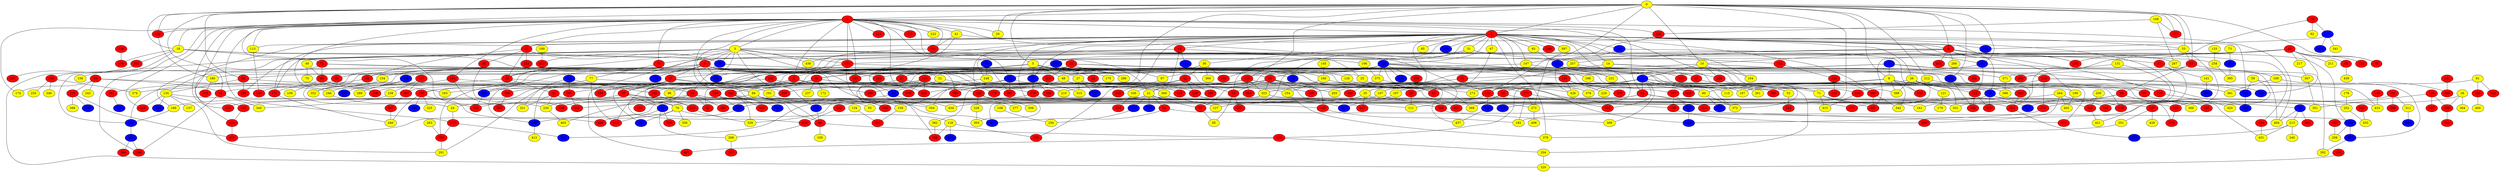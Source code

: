 graph {
0 [style = filled fillcolor = yellow];
1 [style = filled fillcolor = red];
2 [style = filled fillcolor = red];
3 [style = filled fillcolor = yellow];
4 [style = filled fillcolor = red];
5 [style = filled fillcolor = yellow];
6 [style = filled fillcolor = red];
7 [style = filled fillcolor = blue];
8 [style = filled fillcolor = yellow];
9 [style = filled fillcolor = red];
10 [style = filled fillcolor = yellow];
11 [style = filled fillcolor = blue];
12 [style = filled fillcolor = red];
13 [style = filled fillcolor = red];
14 [style = filled fillcolor = yellow];
15 [style = filled fillcolor = blue];
16 [style = filled fillcolor = red];
17 [style = filled fillcolor = blue];
18 [style = filled fillcolor = yellow];
19 [style = filled fillcolor = red];
20 [style = filled fillcolor = yellow];
21 [style = filled fillcolor = yellow];
22 [style = filled fillcolor = red];
23 [style = filled fillcolor = red];
24 [style = filled fillcolor = yellow];
25 [style = filled fillcolor = yellow];
26 [style = filled fillcolor = yellow];
27 [style = filled fillcolor = yellow];
28 [style = filled fillcolor = red];
29 [style = filled fillcolor = red];
30 [style = filled fillcolor = red];
31 [style = filled fillcolor = yellow];
32 [style = filled fillcolor = yellow];
33 [style = filled fillcolor = yellow];
34 [style = filled fillcolor = red];
35 [style = filled fillcolor = yellow];
36 [style = filled fillcolor = yellow];
37 [style = filled fillcolor = red];
38 [style = filled fillcolor = yellow];
39 [style = filled fillcolor = blue];
40 [style = filled fillcolor = blue];
41 [style = filled fillcolor = yellow];
42 [style = filled fillcolor = red];
43 [style = filled fillcolor = red];
44 [style = filled fillcolor = red];
45 [style = filled fillcolor = red];
46 [style = filled fillcolor = red];
47 [style = filled fillcolor = red];
48 [style = filled fillcolor = yellow];
49 [style = filled fillcolor = yellow];
50 [style = filled fillcolor = blue];
51 [style = filled fillcolor = red];
52 [style = filled fillcolor = red];
53 [style = filled fillcolor = yellow];
54 [style = filled fillcolor = blue];
55 [style = filled fillcolor = yellow];
56 [style = filled fillcolor = blue];
57 [style = filled fillcolor = red];
58 [style = filled fillcolor = red];
59 [style = filled fillcolor = yellow];
60 [style = filled fillcolor = red];
61 [style = filled fillcolor = yellow];
62 [style = filled fillcolor = red];
63 [style = filled fillcolor = red];
64 [style = filled fillcolor = red];
65 [style = filled fillcolor = red];
66 [style = filled fillcolor = red];
67 [style = filled fillcolor = yellow];
68 [style = filled fillcolor = red];
69 [style = filled fillcolor = red];
70 [style = filled fillcolor = yellow];
71 [style = filled fillcolor = yellow];
72 [style = filled fillcolor = red];
73 [style = filled fillcolor = yellow];
74 [style = filled fillcolor = red];
75 [style = filled fillcolor = red];
76 [style = filled fillcolor = yellow];
77 [style = filled fillcolor = yellow];
78 [style = filled fillcolor = blue];
79 [style = filled fillcolor = red];
80 [style = filled fillcolor = blue];
81 [style = filled fillcolor = blue];
82 [style = filled fillcolor = yellow];
83 [style = filled fillcolor = red];
84 [style = filled fillcolor = red];
85 [style = filled fillcolor = yellow];
86 [style = filled fillcolor = yellow];
87 [style = filled fillcolor = red];
88 [style = filled fillcolor = red];
89 [style = filled fillcolor = red];
90 [style = filled fillcolor = yellow];
91 [style = filled fillcolor = blue];
92 [style = filled fillcolor = red];
93 [style = filled fillcolor = yellow];
94 [style = filled fillcolor = red];
95 [style = filled fillcolor = yellow];
96 [style = filled fillcolor = yellow];
97 [style = filled fillcolor = yellow];
98 [style = filled fillcolor = red];
99 [style = filled fillcolor = red];
100 [style = filled fillcolor = yellow];
101 [style = filled fillcolor = red];
102 [style = filled fillcolor = red];
103 [style = filled fillcolor = red];
104 [style = filled fillcolor = blue];
105 [style = filled fillcolor = red];
106 [style = filled fillcolor = yellow];
107 [style = filled fillcolor = yellow];
108 [style = filled fillcolor = yellow];
109 [style = filled fillcolor = yellow];
110 [style = filled fillcolor = red];
111 [style = filled fillcolor = yellow];
112 [style = filled fillcolor = red];
113 [style = filled fillcolor = yellow];
114 [style = filled fillcolor = red];
115 [style = filled fillcolor = yellow];
116 [style = filled fillcolor = red];
117 [style = filled fillcolor = red];
118 [style = filled fillcolor = yellow];
119 [style = filled fillcolor = blue];
120 [style = filled fillcolor = red];
121 [style = filled fillcolor = yellow];
122 [style = filled fillcolor = red];
123 [style = filled fillcolor = red];
124 [style = filled fillcolor = blue];
125 [style = filled fillcolor = red];
126 [style = filled fillcolor = yellow];
127 [style = filled fillcolor = yellow];
128 [style = filled fillcolor = red];
129 [style = filled fillcolor = blue];
130 [style = filled fillcolor = red];
131 [style = filled fillcolor = yellow];
132 [style = filled fillcolor = red];
133 [style = filled fillcolor = yellow];
134 [style = filled fillcolor = yellow];
135 [style = filled fillcolor = yellow];
136 [style = filled fillcolor = red];
137 [style = filled fillcolor = yellow];
138 [style = filled fillcolor = blue];
139 [style = filled fillcolor = red];
140 [style = filled fillcolor = red];
141 [style = filled fillcolor = yellow];
142 [style = filled fillcolor = red];
143 [style = filled fillcolor = red];
144 [style = filled fillcolor = red];
145 [style = filled fillcolor = yellow];
146 [style = filled fillcolor = red];
147 [style = filled fillcolor = yellow];
148 [style = filled fillcolor = blue];
149 [style = filled fillcolor = blue];
150 [style = filled fillcolor = red];
151 [style = filled fillcolor = red];
152 [style = filled fillcolor = red];
153 [style = filled fillcolor = red];
154 [style = filled fillcolor = yellow];
155 [style = filled fillcolor = red];
156 [style = filled fillcolor = blue];
157 [style = filled fillcolor = blue];
158 [style = filled fillcolor = yellow];
159 [style = filled fillcolor = yellow];
160 [style = filled fillcolor = yellow];
161 [style = filled fillcolor = yellow];
162 [style = filled fillcolor = blue];
163 [style = filled fillcolor = yellow];
164 [style = filled fillcolor = yellow];
165 [style = filled fillcolor = red];
166 [style = filled fillcolor = red];
167 [style = filled fillcolor = red];
168 [style = filled fillcolor = yellow];
169 [style = filled fillcolor = yellow];
170 [style = filled fillcolor = red];
171 [style = filled fillcolor = red];
172 [style = filled fillcolor = yellow];
173 [style = filled fillcolor = red];
174 [style = filled fillcolor = yellow];
175 [style = filled fillcolor = yellow];
176 [style = filled fillcolor = yellow];
177 [style = filled fillcolor = red];
178 [style = filled fillcolor = blue];
179 [style = filled fillcolor = yellow];
180 [style = filled fillcolor = yellow];
181 [style = filled fillcolor = red];
182 [style = filled fillcolor = yellow];
183 [style = filled fillcolor = red];
184 [style = filled fillcolor = red];
185 [style = filled fillcolor = red];
186 [style = filled fillcolor = blue];
187 [style = filled fillcolor = yellow];
188 [style = filled fillcolor = red];
189 [style = filled fillcolor = yellow];
190 [style = filled fillcolor = yellow];
191 [style = filled fillcolor = yellow];
192 [style = filled fillcolor = blue];
193 [style = filled fillcolor = red];
194 [style = filled fillcolor = red];
195 [style = filled fillcolor = red];
196 [style = filled fillcolor = yellow];
197 [style = filled fillcolor = yellow];
198 [style = filled fillcolor = red];
199 [style = filled fillcolor = yellow];
200 [style = filled fillcolor = red];
201 [style = filled fillcolor = blue];
202 [style = filled fillcolor = red];
203 [style = filled fillcolor = blue];
204 [style = filled fillcolor = yellow];
205 [style = filled fillcolor = yellow];
206 [style = filled fillcolor = blue];
207 [style = filled fillcolor = red];
208 [style = filled fillcolor = yellow];
209 [style = filled fillcolor = red];
210 [style = filled fillcolor = yellow];
211 [style = filled fillcolor = yellow];
212 [style = filled fillcolor = yellow];
213 [style = filled fillcolor = yellow];
214 [style = filled fillcolor = blue];
215 [style = filled fillcolor = blue];
216 [style = filled fillcolor = red];
217 [style = filled fillcolor = yellow];
218 [style = filled fillcolor = red];
219 [style = filled fillcolor = red];
220 [style = filled fillcolor = red];
221 [style = filled fillcolor = blue];
222 [style = filled fillcolor = yellow];
223 [style = filled fillcolor = red];
224 [style = filled fillcolor = red];
225 [style = filled fillcolor = red];
226 [style = filled fillcolor = blue];
227 [style = filled fillcolor = red];
228 [style = filled fillcolor = yellow];
229 [style = filled fillcolor = yellow];
230 [style = filled fillcolor = yellow];
231 [style = filled fillcolor = yellow];
232 [style = filled fillcolor = red];
233 [style = filled fillcolor = blue];
234 [style = filled fillcolor = red];
235 [style = filled fillcolor = blue];
236 [style = filled fillcolor = red];
237 [style = filled fillcolor = yellow];
238 [style = filled fillcolor = red];
239 [style = filled fillcolor = yellow];
240 [style = filled fillcolor = yellow];
241 [style = filled fillcolor = red];
242 [style = filled fillcolor = red];
243 [style = filled fillcolor = yellow];
244 [style = filled fillcolor = red];
245 [style = filled fillcolor = red];
246 [style = filled fillcolor = yellow];
247 [style = filled fillcolor = blue];
248 [style = filled fillcolor = yellow];
249 [style = filled fillcolor = red];
250 [style = filled fillcolor = yellow];
251 [style = filled fillcolor = yellow];
252 [style = filled fillcolor = yellow];
253 [style = filled fillcolor = red];
254 [style = filled fillcolor = yellow];
255 [style = filled fillcolor = yellow];
256 [style = filled fillcolor = red];
257 [style = filled fillcolor = yellow];
258 [style = filled fillcolor = yellow];
259 [style = filled fillcolor = red];
260 [style = filled fillcolor = blue];
261 [style = filled fillcolor = yellow];
262 [style = filled fillcolor = red];
263 [style = filled fillcolor = yellow];
264 [style = filled fillcolor = yellow];
265 [style = filled fillcolor = red];
266 [style = filled fillcolor = yellow];
267 [style = filled fillcolor = yellow];
268 [style = filled fillcolor = yellow];
269 [style = filled fillcolor = red];
270 [style = filled fillcolor = red];
271 [style = filled fillcolor = red];
272 [style = filled fillcolor = yellow];
273 [style = filled fillcolor = yellow];
274 [style = filled fillcolor = blue];
275 [style = filled fillcolor = red];
276 [style = filled fillcolor = red];
277 [style = filled fillcolor = yellow];
278 [style = filled fillcolor = red];
279 [style = filled fillcolor = red];
280 [style = filled fillcolor = red];
281 [style = filled fillcolor = blue];
282 [style = filled fillcolor = red];
283 [style = filled fillcolor = red];
284 [style = filled fillcolor = red];
285 [style = filled fillcolor = red];
286 [style = filled fillcolor = yellow];
287 [style = filled fillcolor = red];
288 [style = filled fillcolor = red];
289 [style = filled fillcolor = yellow];
290 [style = filled fillcolor = red];
291 [style = filled fillcolor = yellow];
292 [style = filled fillcolor = blue];
293 [style = filled fillcolor = yellow];
294 [style = filled fillcolor = red];
295 [style = filled fillcolor = red];
296 [style = filled fillcolor = blue];
297 [style = filled fillcolor = red];
298 [style = filled fillcolor = red];
299 [style = filled fillcolor = red];
300 [style = filled fillcolor = blue];
301 [style = filled fillcolor = red];
302 [style = filled fillcolor = blue];
303 [style = filled fillcolor = yellow];
304 [style = filled fillcolor = red];
305 [style = filled fillcolor = red];
306 [style = filled fillcolor = yellow];
307 [style = filled fillcolor = yellow];
308 [style = filled fillcolor = yellow];
309 [style = filled fillcolor = blue];
310 [style = filled fillcolor = blue];
311 [style = filled fillcolor = yellow];
312 [style = filled fillcolor = red];
313 [style = filled fillcolor = red];
314 [style = filled fillcolor = red];
315 [style = filled fillcolor = yellow];
316 [style = filled fillcolor = red];
317 [style = filled fillcolor = red];
318 [style = filled fillcolor = blue];
319 [style = filled fillcolor = blue];
320 [style = filled fillcolor = yellow];
321 [style = filled fillcolor = yellow];
322 [style = filled fillcolor = red];
323 [style = filled fillcolor = yellow];
324 [style = filled fillcolor = red];
325 [style = filled fillcolor = yellow];
326 [style = filled fillcolor = blue];
327 [style = filled fillcolor = red];
328 [style = filled fillcolor = red];
329 [style = filled fillcolor = yellow];
330 [style = filled fillcolor = red];
331 [style = filled fillcolor = yellow];
332 [style = filled fillcolor = blue];
333 [style = filled fillcolor = yellow];
334 [style = filled fillcolor = blue];
335 [style = filled fillcolor = blue];
336 [style = filled fillcolor = yellow];
337 [style = filled fillcolor = red];
338 [style = filled fillcolor = blue];
339 [style = filled fillcolor = red];
340 [style = filled fillcolor = red];
341 [style = filled fillcolor = yellow];
342 [style = filled fillcolor = yellow];
343 [style = filled fillcolor = red];
344 [style = filled fillcolor = red];
345 [style = filled fillcolor = yellow];
346 [style = filled fillcolor = yellow];
347 [style = filled fillcolor = blue];
348 [style = filled fillcolor = red];
349 [style = filled fillcolor = red];
350 [style = filled fillcolor = yellow];
351 [style = filled fillcolor = yellow];
352 [style = filled fillcolor = yellow];
353 [style = filled fillcolor = red];
354 [style = filled fillcolor = yellow];
355 [style = filled fillcolor = red];
356 [style = filled fillcolor = red];
357 [style = filled fillcolor = red];
358 [style = filled fillcolor = red];
359 [style = filled fillcolor = red];
360 [style = filled fillcolor = yellow];
361 [style = filled fillcolor = yellow];
362 [style = filled fillcolor = blue];
363 [style = filled fillcolor = red];
364 [style = filled fillcolor = yellow];
365 [style = filled fillcolor = red];
366 [style = filled fillcolor = yellow];
367 [style = filled fillcolor = blue];
368 [style = filled fillcolor = yellow];
369 [style = filled fillcolor = yellow];
370 [style = filled fillcolor = red];
371 [style = filled fillcolor = yellow];
372 [style = filled fillcolor = yellow];
373 [style = filled fillcolor = red];
374 [style = filled fillcolor = yellow];
375 [style = filled fillcolor = yellow];
376 [style = filled fillcolor = yellow];
377 [style = filled fillcolor = red];
378 [style = filled fillcolor = yellow];
379 [style = filled fillcolor = red];
380 [style = filled fillcolor = blue];
381 [style = filled fillcolor = blue];
382 [style = filled fillcolor = yellow];
383 [style = filled fillcolor = red];
384 [style = filled fillcolor = red];
385 [style = filled fillcolor = red];
386 [style = filled fillcolor = yellow];
387 [style = filled fillcolor = red];
388 [style = filled fillcolor = red];
389 [style = filled fillcolor = red];
390 [style = filled fillcolor = red];
391 [style = filled fillcolor = blue];
392 [style = filled fillcolor = yellow];
393 [style = filled fillcolor = blue];
394 [style = filled fillcolor = red];
395 [style = filled fillcolor = yellow];
396 [style = filled fillcolor = red];
397 [style = filled fillcolor = yellow];
398 [style = filled fillcolor = yellow];
399 [style = filled fillcolor = yellow];
400 [style = filled fillcolor = yellow];
401 [style = filled fillcolor = red];
402 [style = filled fillcolor = yellow];
403 [style = filled fillcolor = yellow];
404 [style = filled fillcolor = yellow];
405 [style = filled fillcolor = red];
406 [style = filled fillcolor = yellow];
407 [style = filled fillcolor = red];
408 [style = filled fillcolor = red];
409 [style = filled fillcolor = red];
410 [style = filled fillcolor = red];
411 [style = filled fillcolor = blue];
412 [style = filled fillcolor = yellow];
413 [style = filled fillcolor = red];
414 [style = filled fillcolor = red];
415 [style = filled fillcolor = yellow];
416 [style = filled fillcolor = red];
417 [style = filled fillcolor = red];
418 [style = filled fillcolor = red];
419 [style = filled fillcolor = red];
420 [style = filled fillcolor = yellow];
421 [style = filled fillcolor = yellow];
422 [style = filled fillcolor = blue];
423 [style = filled fillcolor = red];
424 [style = filled fillcolor = red];
425 [style = filled fillcolor = red];
426 [style = filled fillcolor = yellow];
427 [style = filled fillcolor = blue];
428 [style = filled fillcolor = red];
429 [style = filled fillcolor = yellow];
430 [style = filled fillcolor = red];
431 [style = filled fillcolor = yellow];
432 [style = filled fillcolor = red];
433 [style = filled fillcolor = yellow];
434 [style = filled fillcolor = yellow];
435 [style = filled fillcolor = red];
436 [style = filled fillcolor = yellow];
437 [style = filled fillcolor = yellow];
438 [style = filled fillcolor = red];
439 [style = filled fillcolor = yellow];
440 [style = filled fillcolor = yellow];
0 -- 5;
0 -- 4;
0 -- 2;
0 -- 1;
0 -- 8;
0 -- 10;
0 -- 18;
0 -- 20;
0 -- 33;
0 -- 63;
0 -- 68;
0 -- 75;
0 -- 81;
0 -- 84;
0 -- 102;
0 -- 139;
0 -- 155;
0 -- 170;
0 -- 212;
0 -- 230;
0 -- 296;
0 -- 377;
0 -- 405;
1 -- 2;
1 -- 3;
1 -- 9;
1 -- 18;
1 -- 20;
1 -- 22;
1 -- 41;
1 -- 60;
1 -- 71;
1 -- 74;
1 -- 83;
1 -- 86;
1 -- 88;
1 -- 97;
1 -- 113;
1 -- 114;
1 -- 116;
1 -- 139;
1 -- 152;
1 -- 157;
1 -- 165;
1 -- 173;
1 -- 174;
1 -- 184;
1 -- 187;
1 -- 194;
1 -- 222;
1 -- 227;
1 -- 232;
1 -- 284;
1 -- 305;
1 -- 404;
1 -- 418;
1 -- 425;
2 -- 3;
2 -- 4;
2 -- 13;
2 -- 14;
2 -- 15;
2 -- 17;
2 -- 22;
2 -- 23;
2 -- 26;
2 -- 31;
2 -- 33;
2 -- 35;
2 -- 36;
2 -- 40;
2 -- 45;
2 -- 67;
2 -- 81;
2 -- 85;
2 -- 93;
2 -- 105;
2 -- 113;
2 -- 119;
2 -- 130;
2 -- 136;
2 -- 146;
2 -- 147;
2 -- 162;
2 -- 164;
2 -- 171;
2 -- 186;
2 -- 189;
2 -- 193;
2 -- 214;
2 -- 231;
2 -- 280;
2 -- 303;
2 -- 339;
2 -- 378;
2 -- 397;
3 -- 6;
3 -- 16;
3 -- 24;
3 -- 39;
3 -- 43;
3 -- 56;
3 -- 102;
3 -- 184;
3 -- 221;
3 -- 224;
3 -- 258;
3 -- 295;
3 -- 407;
3 -- 413;
3 -- 434;
3 -- 436;
4 -- 10;
4 -- 51;
4 -- 76;
4 -- 104;
4 -- 130;
4 -- 171;
4 -- 199;
4 -- 257;
4 -- 266;
4 -- 267;
4 -- 279;
4 -- 344;
5 -- 9;
5 -- 17;
5 -- 27;
5 -- 37;
5 -- 48;
5 -- 50;
5 -- 52;
5 -- 53;
5 -- 110;
5 -- 123;
5 -- 126;
5 -- 175;
5 -- 245;
5 -- 399;
6 -- 19;
6 -- 23;
6 -- 29;
6 -- 32;
6 -- 37;
6 -- 54;
6 -- 89;
6 -- 135;
6 -- 138;
6 -- 149;
6 -- 154;
6 -- 160;
6 -- 178;
6 -- 186;
6 -- 195;
6 -- 206;
6 -- 210;
6 -- 270;
6 -- 279;
6 -- 296;
6 -- 320;
6 -- 352;
6 -- 365;
6 -- 368;
7 -- 8;
7 -- 87;
7 -- 300;
7 -- 392;
7 -- 408;
8 -- 28;
8 -- 90;
8 -- 112;
8 -- 202;
8 -- 342;
8 -- 349;
8 -- 361;
8 -- 373;
8 -- 399;
8 -- 435;
9 -- 28;
9 -- 96;
9 -- 183;
9 -- 256;
10 -- 11;
10 -- 48;
10 -- 64;
10 -- 120;
10 -- 164;
10 -- 285;
10 -- 288;
10 -- 294;
10 -- 328;
11 -- 35;
11 -- 40;
11 -- 53;
11 -- 58;
11 -- 66;
11 -- 83;
11 -- 102;
11 -- 107;
11 -- 115;
11 -- 197;
11 -- 261;
11 -- 273;
11 -- 279;
11 -- 308;
11 -- 356;
11 -- 376;
11 -- 385;
11 -- 386;
11 -- 389;
12 -- 29;
12 -- 65;
12 -- 75;
12 -- 129;
12 -- 147;
12 -- 153;
12 -- 161;
12 -- 184;
12 -- 211;
12 -- 217;
13 -- 21;
13 -- 25;
13 -- 57;
13 -- 74;
13 -- 148;
14 -- 53;
14 -- 64;
14 -- 307;
15 -- 19;
15 -- 47;
15 -- 48;
15 -- 97;
15 -- 44;
15 -- 155;
15 -- 181;
15 -- 196;
15 -- 334;
15 -- 358;
15 -- 371;
15 -- 375;
15 -- 383;
16 -- 21;
16 -- 25;
16 -- 45;
16 -- 47;
16 -- 90;
16 -- 96;
16 -- 180;
16 -- 286;
16 -- 316;
17 -- 270;
17 -- 315;
17 -- 388;
18 -- 56;
18 -- 72;
18 -- 166;
18 -- 285;
18 -- 340;
18 -- 410;
19 -- 21;
19 -- 23;
19 -- 111;
19 -- 293;
19 -- 323;
19 -- 365;
19 -- 376;
19 -- 382;
19 -- 438;
21 -- 24;
21 -- 87;
21 -- 94;
21 -- 127;
21 -- 235;
21 -- 271;
21 -- 319;
21 -- 348;
21 -- 416;
22 -- 29;
22 -- 34;
22 -- 56;
22 -- 64;
22 -- 106;
22 -- 423;
23 -- 95;
23 -- 262;
24 -- 227;
25 -- 304;
26 -- 98;
26 -- 121;
26 -- 122;
26 -- 331;
26 -- 399;
26 -- 425;
27 -- 199;
27 -- 238;
27 -- 315;
27 -- 367;
28 -- 111;
29 -- 30;
29 -- 43;
29 -- 246;
30 -- 76;
30 -- 230;
30 -- 304;
30 -- 321;
31 -- 127;
31 -- 132;
31 -- 248;
31 -- 281;
31 -- 324;
32 -- 144;
32 -- 170;
33 -- 63;
33 -- 401;
33 -- 421;
34 -- 416;
35 -- 39;
35 -- 331;
35 -- 417;
36 -- 42;
36 -- 46;
36 -- 136;
36 -- 287;
36 -- 360;
37 -- 57;
37 -- 86;
37 -- 116;
37 -- 191;
37 -- 209;
37 -- 221;
37 -- 359;
38 -- 182;
38 -- 299;
38 -- 364;
39 -- 88;
40 -- 142;
40 -- 146;
40 -- 165;
40 -- 219;
40 -- 379;
41 -- 46;
41 -- 60;
41 -- 292;
42 -- 62;
42 -- 188;
42 -- 238;
42 -- 336;
43 -- 62;
43 -- 143;
43 -- 189;
43 -- 220;
43 -- 234;
43 -- 351;
45 -- 71;
46 -- 125;
46 -- 172;
46 -- 195;
46 -- 237;
46 -- 265;
46 -- 272;
46 -- 273;
46 -- 355;
47 -- 291;
47 -- 424;
48 -- 50;
48 -- 86;
48 -- 44;
48 -- 198;
49 -- 70;
49 -- 99;
50 -- 230;
50 -- 277;
51 -- 141;
51 -- 438;
53 -- 244;
54 -- 143;
56 -- 68;
56 -- 71;
56 -- 313;
56 -- 352;
57 -- 91;
57 -- 55;
57 -- 152;
57 -- 312;
58 -- 252;
58 -- 329;
58 -- 368;
59 -- 162;
59 -- 216;
59 -- 347;
60 -- 257;
60 -- 436;
61 -- 84;
61 -- 225;
61 -- 428;
63 -- 98;
63 -- 169;
63 -- 390;
64 -- 171;
65 -- 439;
66 -- 78;
67 -- 107;
68 -- 135;
68 -- 254;
68 -- 295;
69 -- 84;
69 -- 174;
69 -- 236;
69 -- 243;
69 -- 246;
71 -- 401;
71 -- 411;
71 -- 415;
72 -- 99;
72 -- 158;
72 -- 335;
72 -- 422;
73 -- 201;
74 -- 77;
76 -- 118;
76 -- 149;
76 -- 247;
76 -- 350;
77 -- 105;
77 -- 110;
77 -- 269;
78 -- 213;
78 -- 363;
78 -- 404;
79 -- 82;
79 -- 130;
79 -- 274;
80 -- 248;
80 -- 297;
81 -- 92;
81 -- 122;
81 -- 404;
83 -- 216;
83 -- 220;
83 -- 314;
83 -- 422;
84 -- 284;
84 -- 345;
86 -- 88;
86 -- 290;
86 -- 383;
87 -- 95;
88 -- 100;
88 -- 112;
89 -- 150;
90 -- 156;
90 -- 372;
91 -- 110;
91 -- 200;
91 -- 268;
92 -- 323;
93 -- 226;
94 -- 104;
94 -- 422;
97 -- 242;
98 -- 185;
98 -- 278;
98 -- 366;
98 -- 411;
99 -- 109;
99 -- 163;
101 -- 208;
102 -- 111;
102 -- 207;
102 -- 326;
103 -- 320;
104 -- 208;
104 -- 347;
105 -- 161;
105 -- 228;
105 -- 306;
106 -- 375;
107 -- 302;
107 -- 434;
108 -- 250;
112 -- 204;
112 -- 407;
113 -- 150;
117 -- 183;
117 -- 239;
118 -- 193;
118 -- 215;
118 -- 396;
120 -- 129;
120 -- 162;
120 -- 187;
120 -- 278;
121 -- 179;
122 -- 219;
122 -- 394;
123 -- 149;
123 -- 276;
123 -- 354;
123 -- 403;
123 -- 408;
123 -- 425;
124 -- 265;
124 -- 287;
124 -- 321;
125 -- 329;
125 -- 381;
125 -- 405;
125 -- 432;
126 -- 437;
128 -- 299;
128 -- 327;
128 -- 351;
131 -- 146;
131 -- 371;
132 -- 223;
133 -- 258;
134 -- 343;
135 -- 137;
135 -- 291;
135 -- 322;
135 -- 380;
135 -- 418;
138 -- 233;
138 -- 289;
139 -- 180;
140 -- 433;
141 -- 192;
142 -- 234;
143 -- 182;
144 -- 159;
144 -- 309;
145 -- 160;
147 -- 157;
147 -- 337;
149 -- 412;
151 -- 298;
151 -- 311;
151 -- 331;
154 -- 352;
155 -- 159;
155 -- 163;
155 -- 177;
155 -- 210;
155 -- 323;
155 -- 353;
155 -- 431;
157 -- 204;
157 -- 206;
157 -- 297;
157 -- 354;
159 -- 343;
160 -- 167;
160 -- 254;
162 -- 300;
165 -- 224;
166 -- 255;
166 -- 346;
166 -- 374;
167 -- 198;
167 -- 203;
168 -- 232;
168 -- 267;
168 -- 377;
169 -- 259;
169 -- 361;
171 -- 440;
176 -- 252;
177 -- 182;
177 -- 272;
177 -- 385;
180 -- 275;
181 -- 229;
181 -- 370;
181 -- 426;
183 -- 387;
184 -- 247;
184 -- 396;
184 -- 426;
189 -- 221;
190 -- 413;
191 -- 354;
194 -- 282;
194 -- 348;
194 -- 356;
195 -- 325;
195 -- 393;
195 -- 430;
195 -- 440;
196 -- 372;
197 -- 427;
198 -- 330;
199 -- 402;
201 -- 395;
202 -- 313;
203 -- 335;
204 -- 320;
205 -- 322;
206 -- 355;
207 -- 251;
207 -- 429;
209 -- 283;
212 -- 271;
212 -- 294;
212 -- 433;
213 -- 240;
213 -- 338;
213 -- 431;
214 -- 226;
214 -- 349;
216 -- 379;
217 -- 307;
218 -- 410;
221 -- 260;
223 -- 253;
223 -- 280;
224 -- 419;
225 -- 400;
226 -- 231;
226 -- 288;
226 -- 426;
227 -- 269;
227 -- 391;
228 -- 303;
230 -- 403;
232 -- 272;
234 -- 268;
235 -- 250;
236 -- 332;
236 -- 398;
236 -- 419;
238 -- 417;
239 -- 345;
241 -- 259;
245 -- 369;
245 -- 374;
246 -- 355;
248 -- 256;
249 -- 333;
251 -- 378;
252 -- 333;
254 -- 378;
257 -- 293;
257 -- 302;
257 -- 390;
258 -- 395;
260 -- 284;
260 -- 384;
263 -- 269;
264 -- 309;
264 -- 330;
264 -- 402;
264 -- 438;
265 -- 312;
268 -- 317;
269 -- 291;
270 -- 313;
270 -- 391;
272 -- 406;
274 -- 292;
274 -- 310;
274 -- 341;
278 -- 335;
279 -- 420;
280 -- 342;
280 -- 401;
281 -- 286;
281 -- 305;
282 -- 318;
287 -- 416;
288 -- 372;
294 -- 415;
296 -- 394;
299 -- 301;
304 -- 308;
307 -- 351;
309 -- 430;
311 -- 362;
312 -- 329;
313 -- 338;
314 -- 373;
322 -- 421;
323 -- 419;
323 -- 433;
324 -- 431;
326 -- 437;
336 -- 414;
340 -- 357;
347 -- 392;
369 -- 427;
371 -- 386;
375 -- 409;
375 -- 435;
382 -- 396;
387 -- 440;
}

